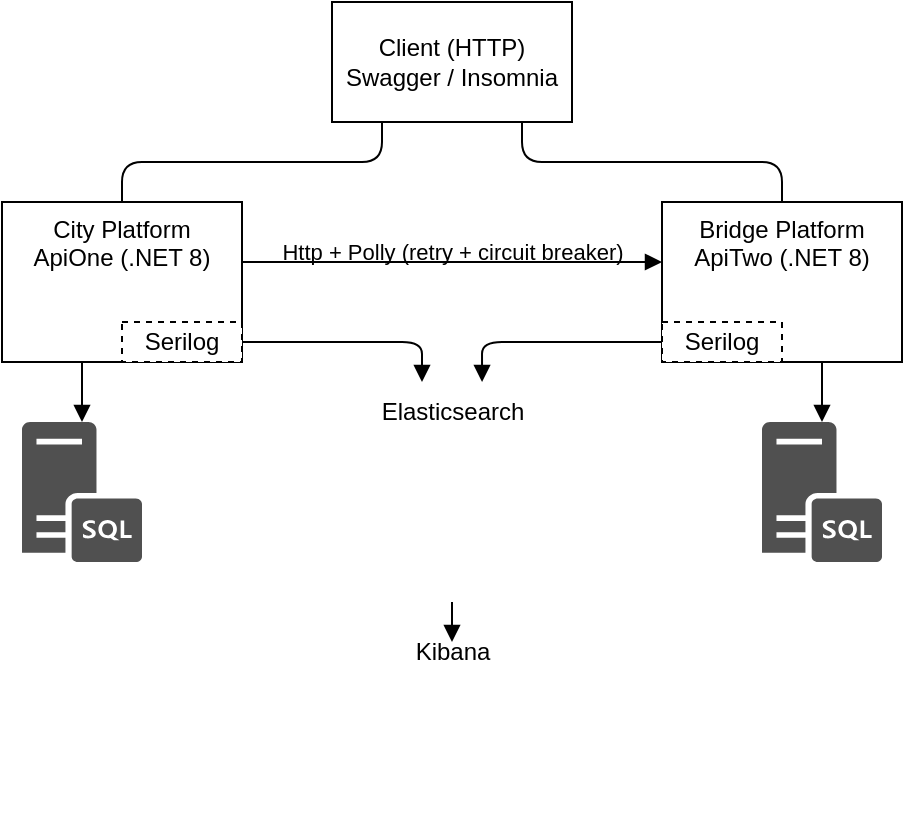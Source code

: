 <mxfile>
    <diagram id="_P9ASaWbQXKMjC1hsoml" name="Page-1">
        <mxGraphModel dx="1084" dy="787" grid="0" gridSize="10" guides="0" tooltips="1" connect="1" arrows="1" fold="1" page="1" pageScale="1" pageWidth="850" pageHeight="1100" math="0" shadow="0">
            <root>
                <mxCell id="0"/>
                <mxCell id="1" parent="0"/>
                <mxCell id="36" style="edgeStyle=orthogonalEdgeStyle;html=1;endArrow=none;endFill=0;" parent="1" source="6" target="9" edge="1">
                    <mxGeometry relative="1" as="geometry">
                        <Array as="points">
                            <mxPoint x="310" y="330"/>
                            <mxPoint x="180" y="330"/>
                        </Array>
                    </mxGeometry>
                </mxCell>
                <mxCell id="37" style="edgeStyle=orthogonalEdgeStyle;html=1;endArrow=none;endFill=0;" parent="1" source="6" target="8" edge="1">
                    <mxGeometry relative="1" as="geometry">
                        <Array as="points">
                            <mxPoint x="380" y="330"/>
                            <mxPoint x="510" y="330"/>
                        </Array>
                    </mxGeometry>
                </mxCell>
                <mxCell id="6" value="Client (HTTP)&lt;div&gt;Swagger / Insomnia&lt;/div&gt;" style="rounded=0;whiteSpace=wrap;html=1;" parent="1" vertex="1">
                    <mxGeometry x="285" y="250" width="120" height="60" as="geometry"/>
                </mxCell>
                <mxCell id="34" style="edgeStyle=orthogonalEdgeStyle;html=1;endArrow=block;endFill=1;entryX=0.667;entryY=0;entryDx=0;entryDy=0;entryPerimeter=0;" parent="1" source="8" target="16" edge="1">
                    <mxGeometry relative="1" as="geometry">
                        <mxPoint x="360" y="430" as="targetPoint"/>
                        <Array as="points">
                            <mxPoint x="360" y="420"/>
                        </Array>
                    </mxGeometry>
                </mxCell>
                <mxCell id="40" style="edgeStyle=orthogonalEdgeStyle;html=1;endArrow=block;endFill=1;" parent="1" source="8" target="30" edge="1">
                    <mxGeometry relative="1" as="geometry">
                        <Array as="points">
                            <mxPoint x="530" y="450"/>
                            <mxPoint x="530" y="450"/>
                        </Array>
                    </mxGeometry>
                </mxCell>
                <mxCell id="39" style="edgeStyle=orthogonalEdgeStyle;html=1;endArrow=block;endFill=1;" parent="1" source="9" target="31" edge="1">
                    <mxGeometry relative="1" as="geometry">
                        <Array as="points">
                            <mxPoint x="160" y="450"/>
                            <mxPoint x="160" y="450"/>
                        </Array>
                    </mxGeometry>
                </mxCell>
                <mxCell id="23" value="" style="group" parent="1" vertex="1" connectable="0">
                    <mxGeometry x="300" y="540" width="90" height="120" as="geometry"/>
                </mxCell>
                <mxCell id="25" value="" style="group" parent="23" vertex="1" connectable="0">
                    <mxGeometry y="20" width="90" height="100" as="geometry"/>
                </mxCell>
                <mxCell id="20" value="" style="shape=image;verticalLabelPosition=bottom;labelBackgroundColor=default;verticalAlign=top;aspect=fixed;imageAspect=0;image=https://marketplace-assets.digitalocean.com/logos/sharklabs-kibana.svg;" parent="25" vertex="1">
                    <mxGeometry y="10" width="90" height="90" as="geometry"/>
                </mxCell>
                <mxCell id="21" value="Kibana" style="text;html=1;align=center;verticalAlign=middle;resizable=0;points=[];autosize=1;strokeColor=none;fillColor=none;container=0;" parent="25" vertex="1">
                    <mxGeometry x="15" width="60" height="30" as="geometry"/>
                </mxCell>
                <mxCell id="24" value="" style="group" parent="1" vertex="1" connectable="0">
                    <mxGeometry x="300" y="440" width="90" height="110" as="geometry"/>
                </mxCell>
                <mxCell id="15" value="" style="shape=image;verticalLabelPosition=bottom;labelBackgroundColor=default;verticalAlign=top;aspect=fixed;imageAspect=0;image=https://plugins.jetbrains.com/files/16111/151977/icon/default.png;container=0;" parent="24" vertex="1">
                    <mxGeometry y="20" width="90" height="90" as="geometry"/>
                </mxCell>
                <mxCell id="16" value="Elasticsearch" style="text;html=1;align=center;verticalAlign=middle;resizable=0;points=[];autosize=1;strokeColor=none;fillColor=none;container=0;" parent="24" vertex="1">
                    <mxGeometry width="90" height="30" as="geometry"/>
                </mxCell>
                <mxCell id="30" value="" style="sketch=0;pointerEvents=1;shadow=0;dashed=0;html=1;strokeColor=none;fillColor=#505050;labelPosition=center;verticalLabelPosition=bottom;verticalAlign=top;outlineConnect=0;align=center;shape=mxgraph.office.servers.sql_server;" parent="1" vertex="1">
                    <mxGeometry x="500" y="460" width="60" height="70" as="geometry"/>
                </mxCell>
                <mxCell id="31" value="" style="sketch=0;pointerEvents=1;shadow=0;dashed=0;html=1;strokeColor=none;fillColor=#505050;labelPosition=center;verticalLabelPosition=bottom;verticalAlign=top;outlineConnect=0;align=center;shape=mxgraph.office.servers.sql_server;" parent="1" vertex="1">
                    <mxGeometry x="130" y="460" width="60" height="70" as="geometry"/>
                </mxCell>
                <mxCell id="33" style="edgeStyle=none;html=1;endArrow=block;endFill=1;" parent="1" source="15" target="20" edge="1">
                    <mxGeometry relative="1" as="geometry">
                        <mxPoint x="270" y="670" as="targetPoint"/>
                    </mxGeometry>
                </mxCell>
                <mxCell id="35" style="edgeStyle=orthogonalEdgeStyle;html=1;endArrow=block;endFill=1;startArrow=none;startFill=0;" parent="1" source="47" target="16" edge="1">
                    <mxGeometry relative="1" as="geometry">
                        <mxPoint x="270" y="410" as="sourcePoint"/>
                        <mxPoint x="305" y="435" as="targetPoint"/>
                        <Array as="points">
                            <mxPoint x="330" y="420"/>
                        </Array>
                    </mxGeometry>
                </mxCell>
                <mxCell id="41" style="edgeStyle=orthogonalEdgeStyle;html=1;endArrow=none;endFill=0;startArrow=block;startFill=1;" parent="1" source="8" target="9" edge="1">
                    <mxGeometry relative="1" as="geometry">
                        <mxPoint x="500" y="390.004" as="sourcePoint"/>
                        <mxPoint x="211.44" y="390.12" as="targetPoint"/>
                        <Array as="points">
                            <mxPoint x="350" y="380"/>
                            <mxPoint x="350" y="380"/>
                        </Array>
                    </mxGeometry>
                </mxCell>
                <mxCell id="43" value="Http + Polly (retry + circuit breaker)" style="text;html=1;align=center;verticalAlign=middle;resizable=0;points=[];autosize=1;strokeColor=none;fillColor=none;fontSize=11;" parent="1" vertex="1">
                    <mxGeometry x="250" y="360" width="190" height="30" as="geometry"/>
                </mxCell>
                <mxCell id="49" value="" style="group" parent="1" vertex="1" connectable="0">
                    <mxGeometry x="120" y="350" width="120" height="80" as="geometry"/>
                </mxCell>
                <mxCell id="9" value="City Platform&lt;div&gt;ApiOne (.NET 8)&lt;/div&gt;" style="rounded=0;whiteSpace=wrap;html=1;verticalAlign=top;" parent="49" vertex="1">
                    <mxGeometry width="120" height="80" as="geometry"/>
                </mxCell>
                <mxCell id="47" value="Serilog" style="rounded=0;whiteSpace=wrap;html=1;dashed=1;" parent="49" vertex="1">
                    <mxGeometry x="60" y="60" width="60" height="20" as="geometry"/>
                </mxCell>
                <mxCell id="50" value="" style="group" parent="1" vertex="1" connectable="0">
                    <mxGeometry x="450" y="350" width="120" height="80" as="geometry"/>
                </mxCell>
                <mxCell id="8" value="Bridge Platform&lt;div&gt;ApiTwo (.NET 8)&lt;/div&gt;" style="rounded=0;whiteSpace=wrap;html=1;verticalAlign=top;" parent="50" vertex="1">
                    <mxGeometry width="120" height="80" as="geometry"/>
                </mxCell>
                <mxCell id="48" value="Serilog" style="rounded=0;whiteSpace=wrap;html=1;dashed=1;" parent="50" vertex="1">
                    <mxGeometry y="60" width="60" height="20" as="geometry"/>
                </mxCell>
            </root>
        </mxGraphModel>
    </diagram>
</mxfile>